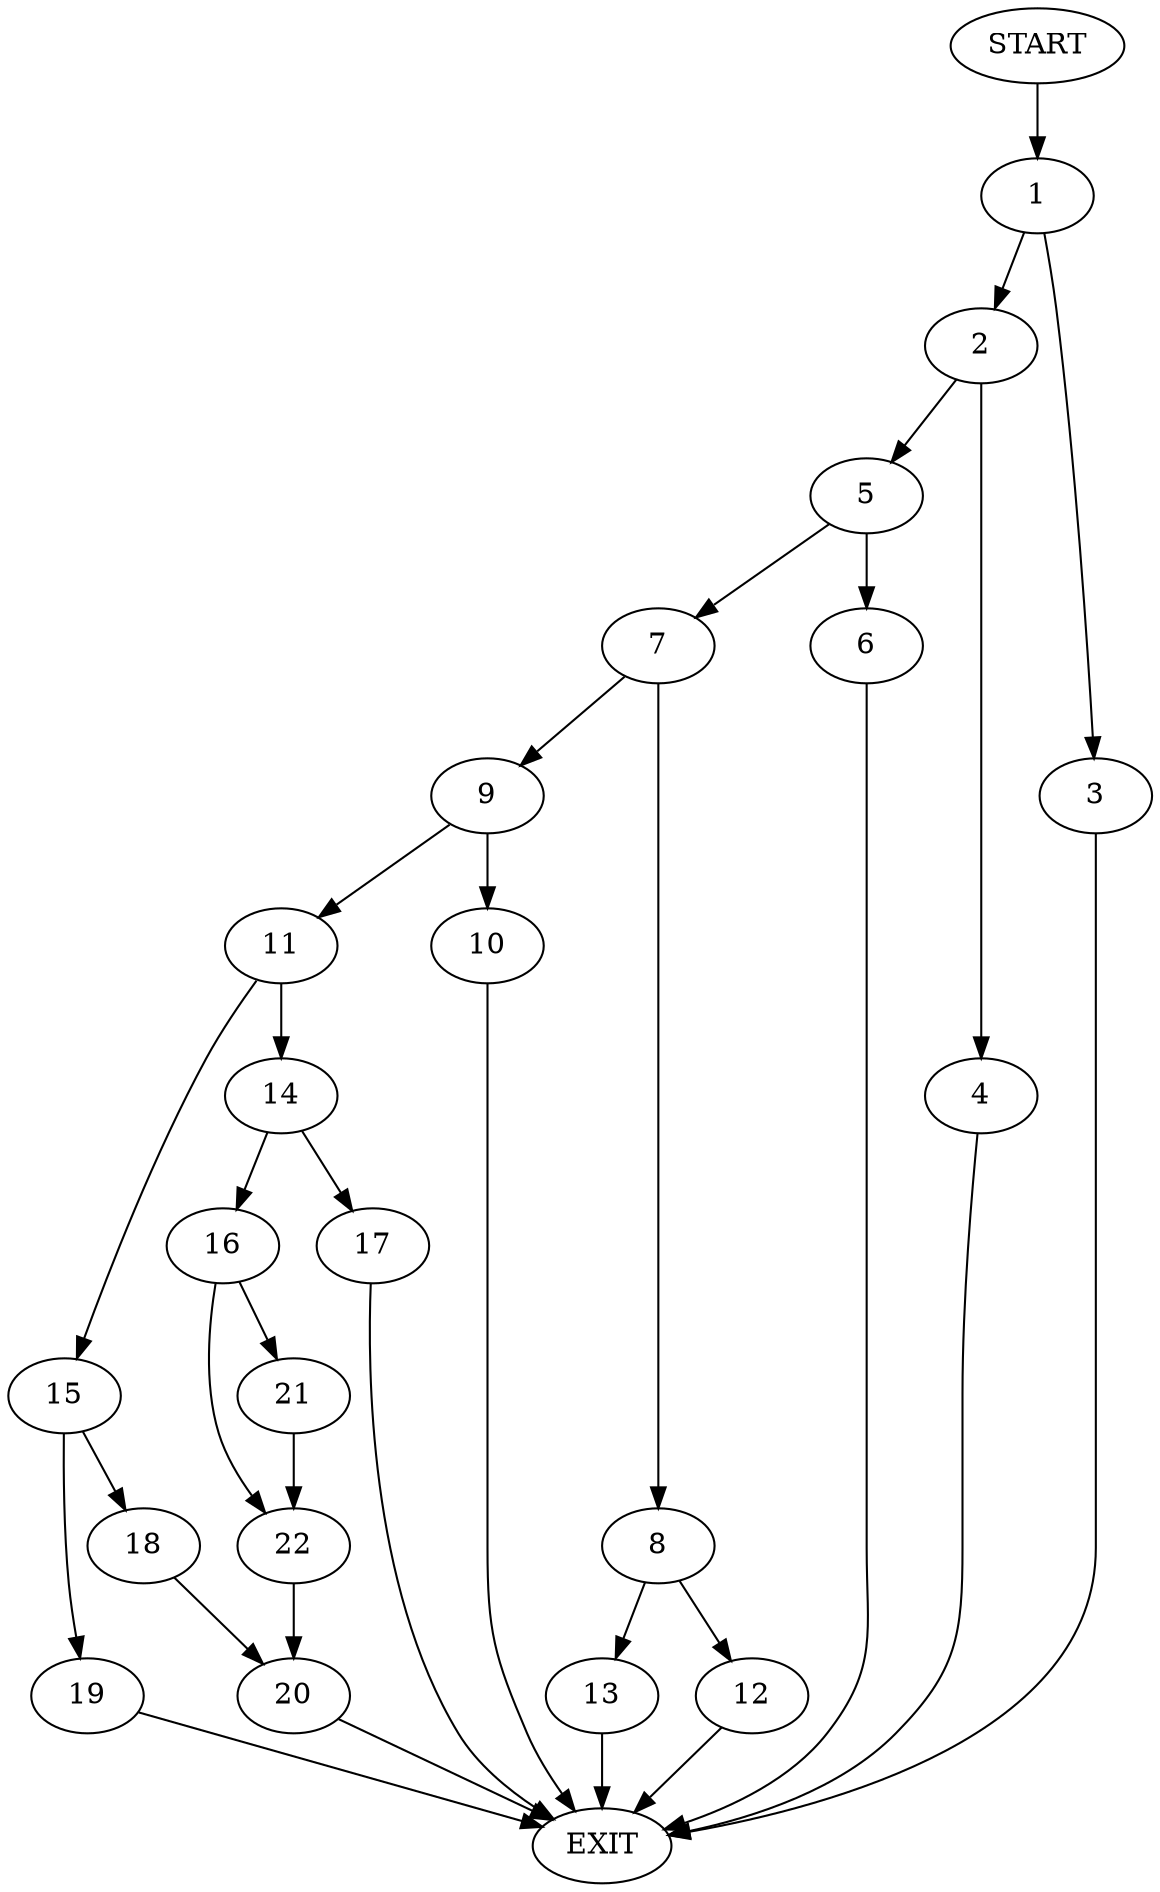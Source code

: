 digraph {
0 [label="START"]
23 [label="EXIT"]
0 -> 1
1 -> 2
1 -> 3
3 -> 23
2 -> 4
2 -> 5
5 -> 6
5 -> 7
4 -> 23
7 -> 8
7 -> 9
6 -> 23
9 -> 10
9 -> 11
8 -> 12
8 -> 13
12 -> 23
13 -> 23
11 -> 14
11 -> 15
10 -> 23
14 -> 16
14 -> 17
15 -> 18
15 -> 19
18 -> 20
19 -> 23
20 -> 23
16 -> 21
16 -> 22
17 -> 23
21 -> 22
22 -> 20
}
